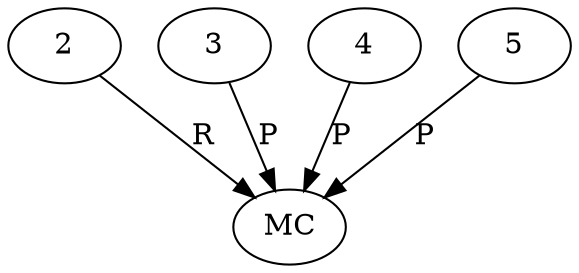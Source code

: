 digraph "AUG" {

  1 [ label="MC" s="error()" t="Reporter" l="89" ];
  2 [ t="Analyzer" n="analyzer" ];
  3 [ t="String" n="value" ];
  4 [ t="String" v="" ];
  5 [ t="String" v="" ];
  5 -> 1 [ label="P" ];
  2 -> 1 [ label="R" ];
  4 -> 1 [ label="P" ];
  3 -> 1 [ label="P" ];
}
